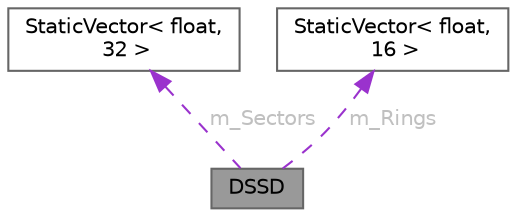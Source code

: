 digraph "DSSD"
{
 // LATEX_PDF_SIZE
  bgcolor="transparent";
  edge [fontname=Helvetica,fontsize=10,labelfontname=Helvetica,labelfontsize=10];
  node [fontname=Helvetica,fontsize=10,shape=box,height=0.2,width=0.4];
  Node1 [id="Node000001",label="DSSD",height=0.2,width=0.4,color="gray40", fillcolor="grey60", style="filled", fontcolor="black",tooltip=" "];
  Node2 -> Node1 [id="edge1_Node000001_Node000002",dir="back",color="darkorchid3",style="dashed",tooltip=" ",label=" m_Sectors",fontcolor="grey" ];
  Node2 [id="Node000002",label="StaticVector\< float,\l 32 \>",height=0.2,width=0.4,color="gray40", fillcolor="white", style="filled",URL="$class_static_vector.html",tooltip=" "];
  Node3 -> Node1 [id="edge2_Node000001_Node000003",dir="back",color="darkorchid3",style="dashed",tooltip=" ",label=" m_Rings",fontcolor="grey" ];
  Node3 [id="Node000003",label="StaticVector\< float,\l 16 \>",height=0.2,width=0.4,color="gray40", fillcolor="white", style="filled",URL="$class_static_vector.html",tooltip=" "];
}
